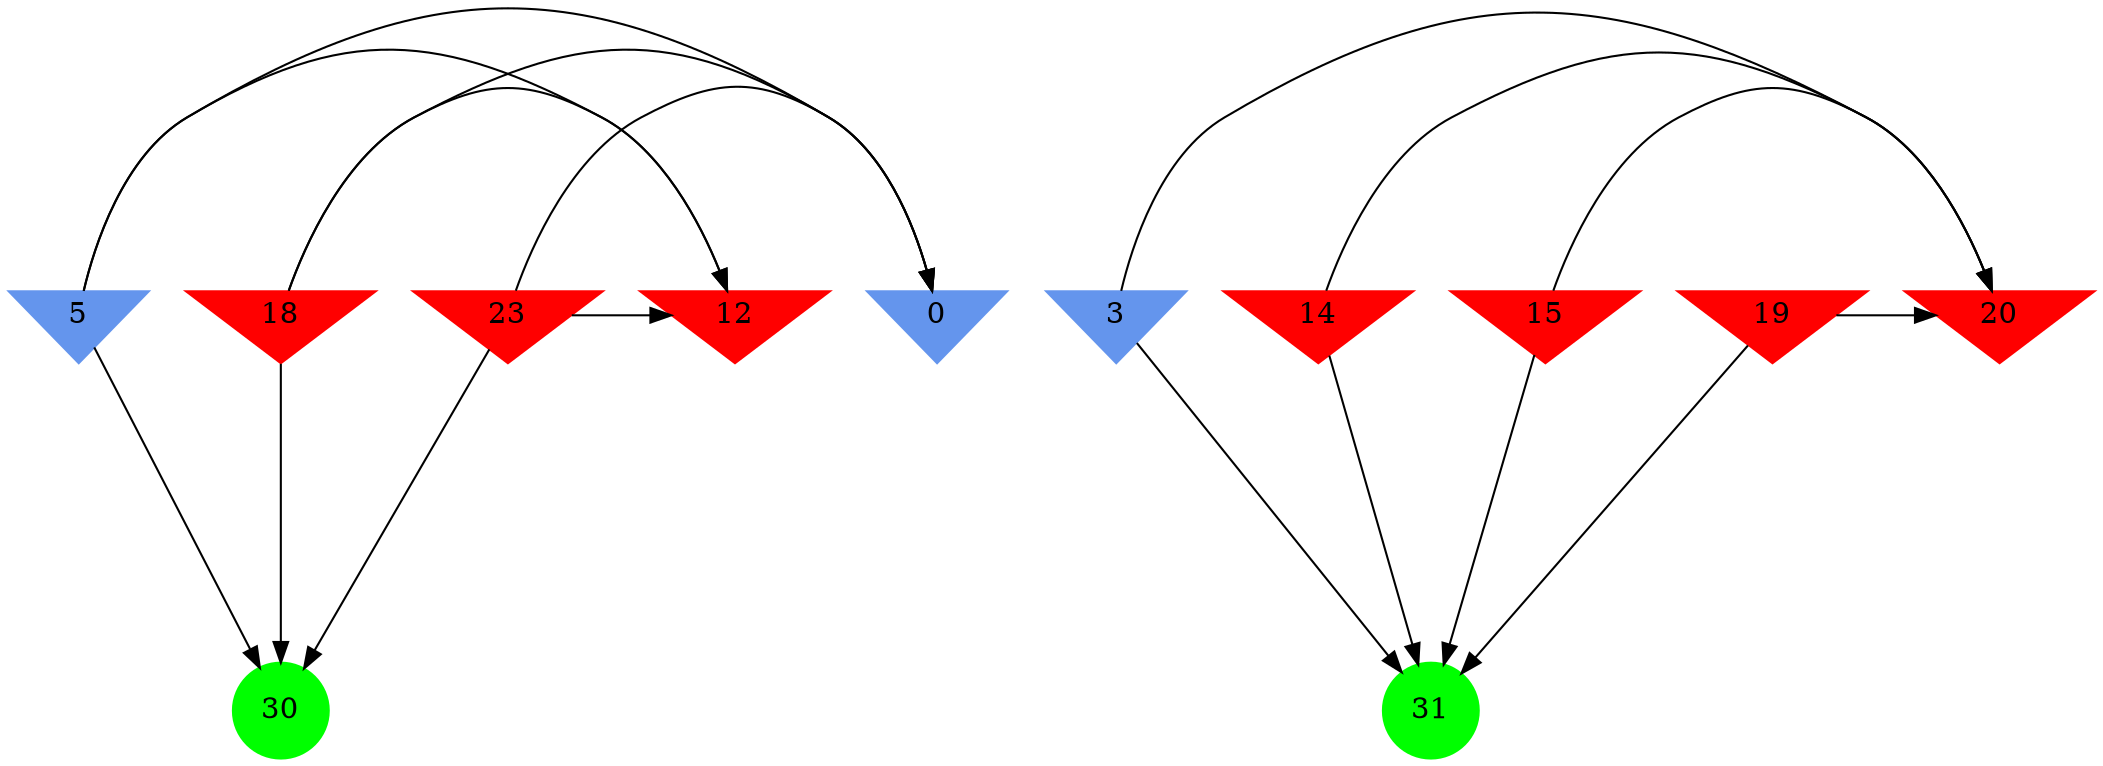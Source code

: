 digraph brain {
	ranksep=2.0;
	0 [shape=invtriangle,style=filled,color=cornflowerblue];
	3 [shape=invtriangle,style=filled,color=cornflowerblue];
	5 [shape=invtriangle,style=filled,color=cornflowerblue];
	12 [shape=invtriangle,style=filled,color=red];
	14 [shape=invtriangle,style=filled,color=red];
	15 [shape=invtriangle,style=filled,color=red];
	18 [shape=invtriangle,style=filled,color=red];
	19 [shape=invtriangle,style=filled,color=red];
	20 [shape=invtriangle,style=filled,color=red];
	23 [shape=invtriangle,style=filled,color=red];
	30 [shape=circle,style=filled,color=green];
	31 [shape=circle,style=filled,color=green];
	14	->	31;
	14	->	20;
	3	->	31;
	3	->	20;
	19	->	31;
	19	->	20;
	15	->	31;
	15	->	20;
	23	->	0;
	23	->	30;
	23	->	12;
	18	->	0;
	18	->	30;
	18	->	12;
	5	->	0;
	5	->	30;
	5	->	12;
	{ rank=same; 0; 3; 5; 12; 14; 15; 18; 19; 20; 23; }
	{ rank=same; }
	{ rank=same; 30; 31; }
}
